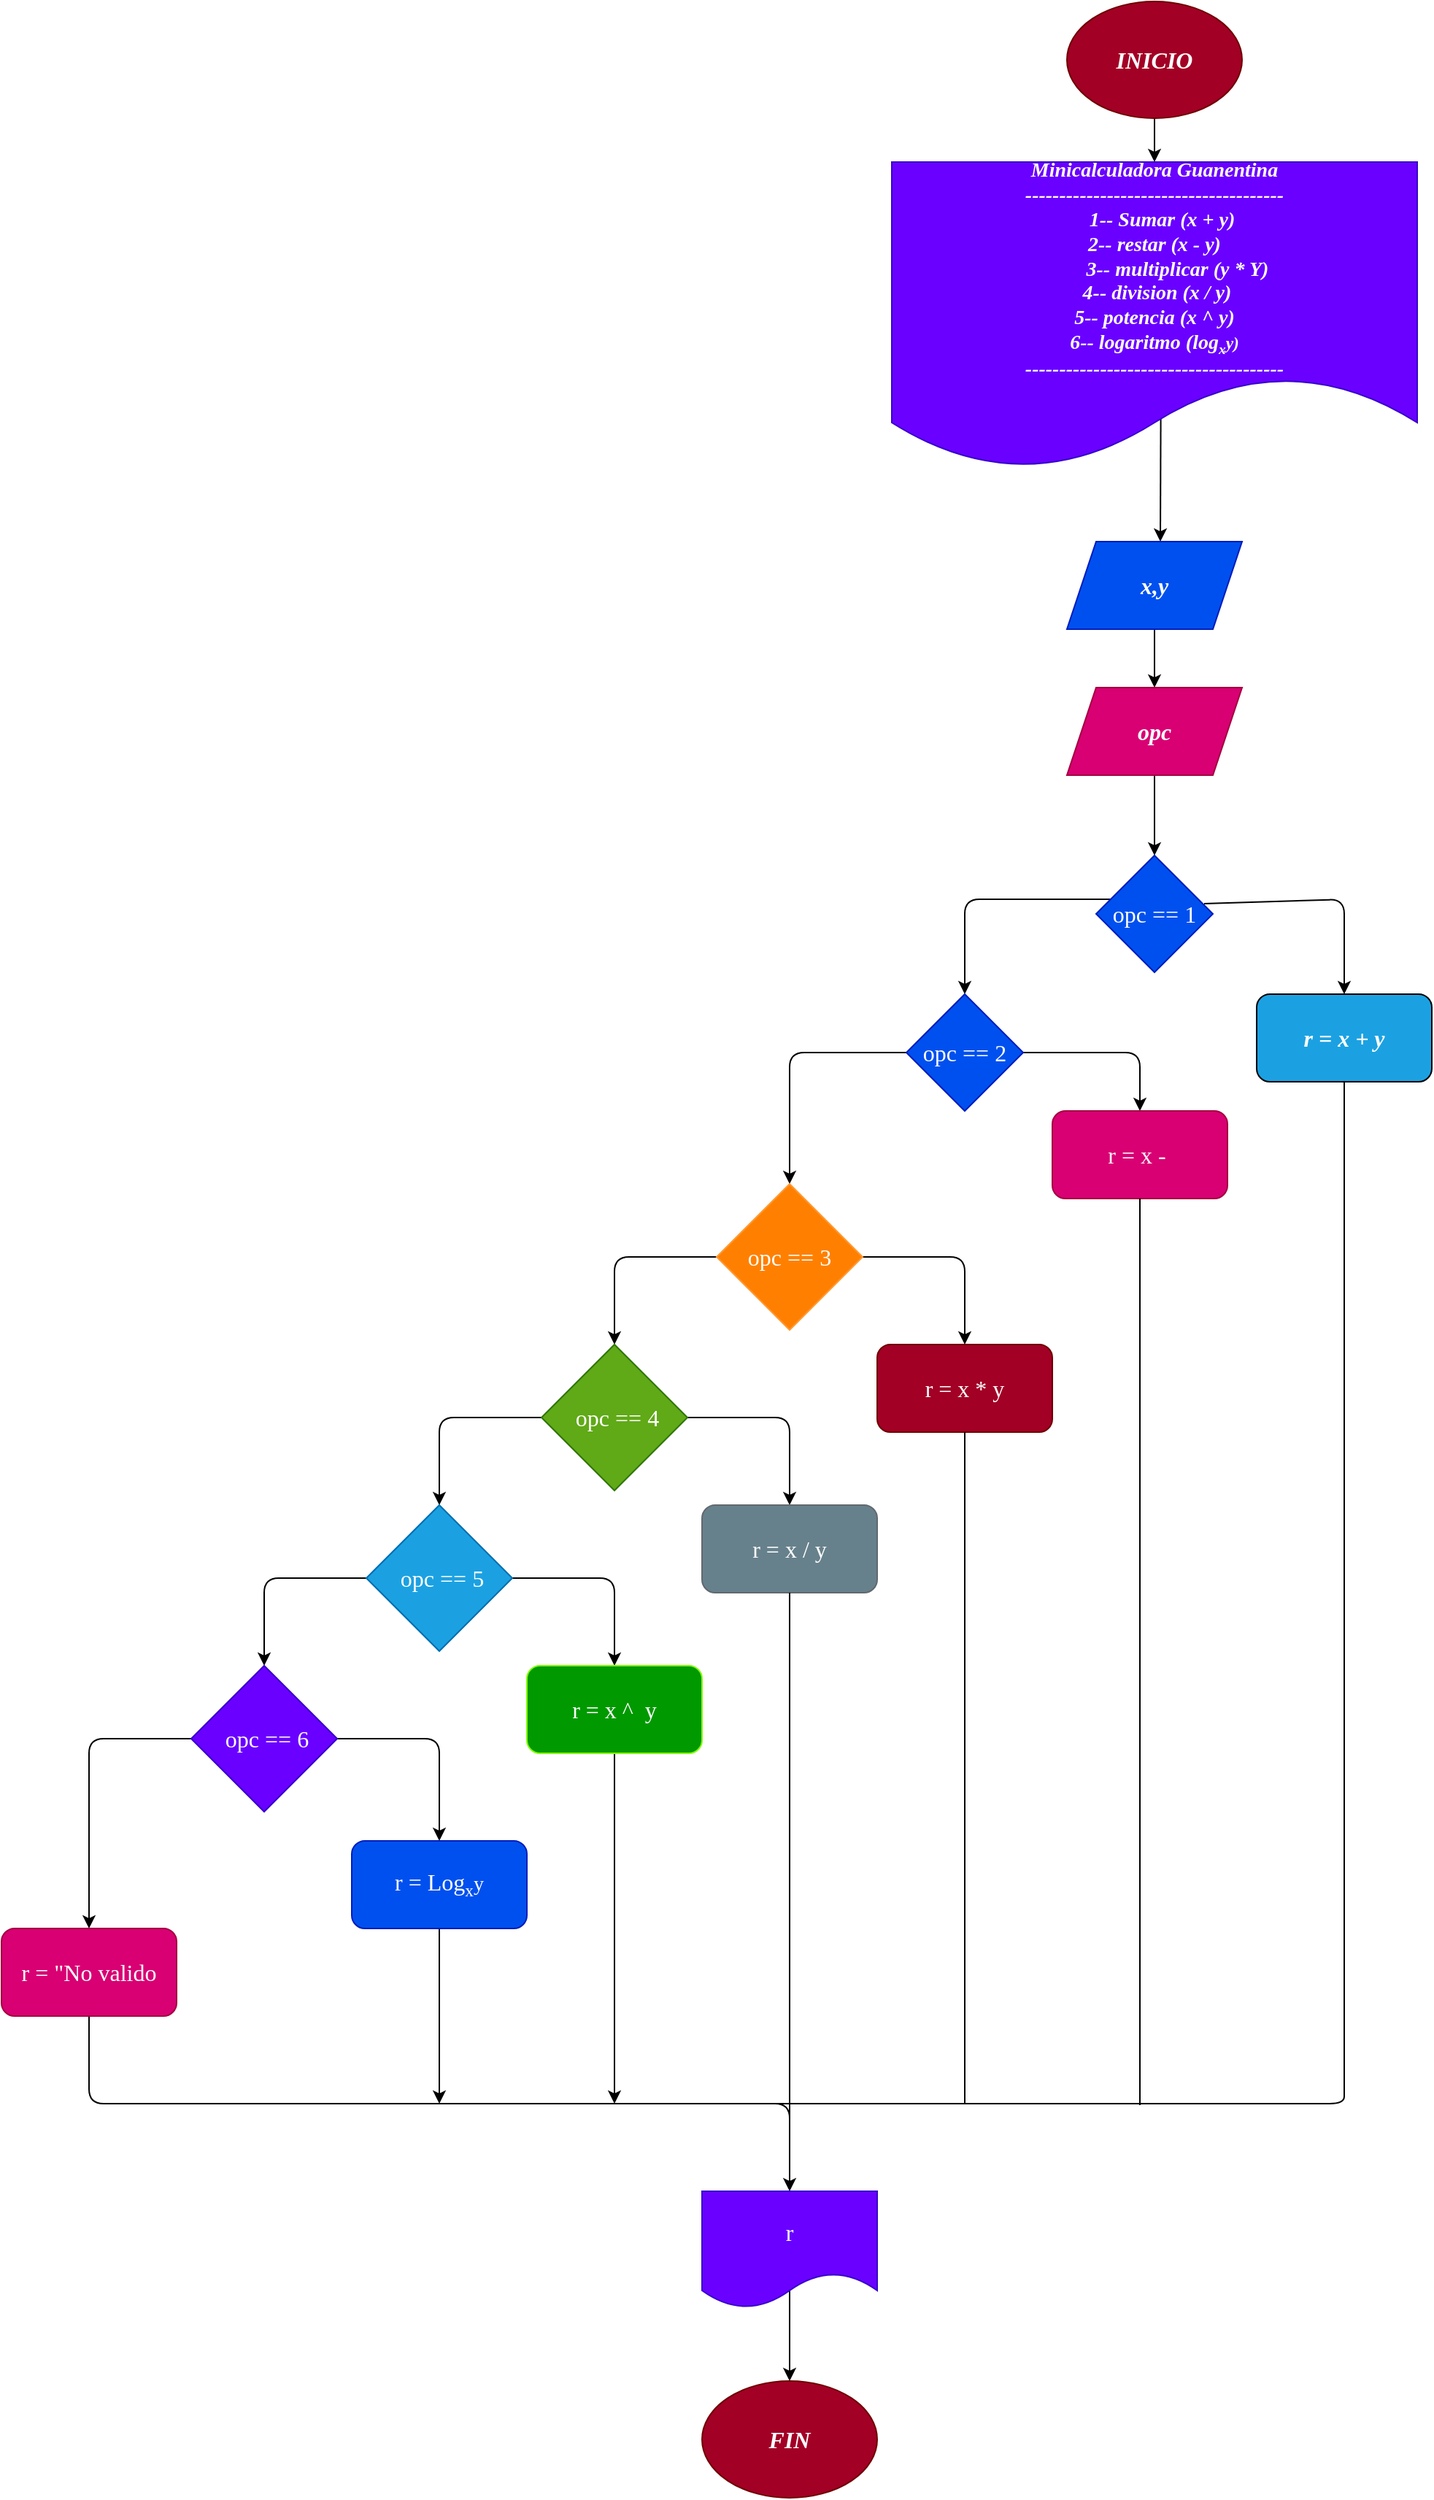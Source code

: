 <mxfile>
    <diagram id="SmnAl8LfTtsfcpHdKrGj" name="Página-1">
        <mxGraphModel dx="1489" dy="461" grid="1" gridSize="10" guides="1" tooltips="1" connect="1" arrows="1" fold="1" page="1" pageScale="1" pageWidth="827" pageHeight="1169" math="0" shadow="0">
            <root>
                <mxCell id="0"/>
                <mxCell id="1" parent="0"/>
                <mxCell id="6" value="" style="edgeStyle=none;html=1;" parent="1" source="2" target="3" edge="1">
                    <mxGeometry relative="1" as="geometry"/>
                </mxCell>
                <mxCell id="2" value="INICIO" style="ellipse;whiteSpace=wrap;html=1;fontFamily=Lucida Console;fontStyle=3;fontSize=16;fillColor=#a20025;fontColor=#ffffff;strokeColor=#6F0000;" parent="1" vertex="1">
                    <mxGeometry x="150" width="120" height="80" as="geometry"/>
                </mxCell>
                <mxCell id="12" value="" style="edgeStyle=none;html=1;fontFamily=Lucida Console;fontSize=14;fontColor=#F5F5F5;exitX=0.512;exitY=0.81;exitDx=0;exitDy=0;exitPerimeter=0;" parent="1" source="3" target="4" edge="1">
                    <mxGeometry relative="1" as="geometry">
                        <Array as="points">
                            <mxPoint x="214" y="370"/>
                        </Array>
                    </mxGeometry>
                </mxCell>
                <mxCell id="3" value="Minicalculadora Guanentina&lt;br&gt;--------------------------------------&lt;br&gt;&amp;nbsp; &amp;nbsp;1-- Sumar (x + y)&lt;br&gt;2-- restar (x - y)&lt;br&gt;&amp;nbsp; &amp;nbsp; &amp;nbsp; &amp;nbsp; &amp;nbsp;3-- multiplicar (y * Y)&lt;br&gt;&amp;nbsp;4-- division (x / y)&lt;br&gt;5-- potencia (x ^ y)&lt;br&gt;6-- logaritmo (log&lt;span style=&quot;font-size: 11.667px;&quot;&gt;&lt;sub&gt;x&lt;/sub&gt;y)&lt;br&gt;&lt;/span&gt;--------------------------------------" style="shape=document;whiteSpace=wrap;html=1;boundedLbl=1;fontFamily=Lucida Console;fontSize=14;fontStyle=3;fillColor=#6a00ff;fontColor=#ffffff;strokeColor=#3700CC;" parent="1" vertex="1">
                    <mxGeometry x="30" y="110" width="360" height="210" as="geometry"/>
                </mxCell>
                <mxCell id="8" value="" style="edgeStyle=none;html=1;" parent="1" source="4" target="5" edge="1">
                    <mxGeometry relative="1" as="geometry"/>
                </mxCell>
                <mxCell id="4" value="&lt;font style=&quot;font-size: 16px;&quot;&gt;x,y&lt;/font&gt;" style="shape=parallelogram;perimeter=parallelogramPerimeter;whiteSpace=wrap;html=1;fixedSize=1;fontSize=14;fontFamily=Lucida Console;fontStyle=3;fillColor=#0050ef;strokeColor=#001DBC;fontColor=#ffffff;" parent="1" vertex="1">
                    <mxGeometry x="150" y="370" width="120" height="60" as="geometry"/>
                </mxCell>
                <mxCell id="14" value="" style="edgeStyle=none;html=1;fontFamily=Lucida Console;fontSize=16;fontColor=#F5F5F5;" parent="1" source="5" edge="1">
                    <mxGeometry relative="1" as="geometry">
                        <mxPoint x="210" y="585" as="targetPoint"/>
                    </mxGeometry>
                </mxCell>
                <mxCell id="5" value="opc" style="shape=parallelogram;perimeter=parallelogramPerimeter;whiteSpace=wrap;html=1;fixedSize=1;fontSize=16;fontStyle=3;fontFamily=Lucida Console;fillColor=#d80073;fontColor=#ffffff;strokeColor=#A50040;" parent="1" vertex="1">
                    <mxGeometry x="150" y="470" width="120" height="60" as="geometry"/>
                </mxCell>
                <mxCell id="16" value="" style="edgeStyle=none;html=1;fontFamily=Lucida Console;fontSize=16;fontColor=#F5F5F5;exitX=0.925;exitY=0.413;exitDx=0;exitDy=0;exitPerimeter=0;" parent="1" source="71" edge="1">
                    <mxGeometry relative="1" as="geometry">
                        <mxPoint x="340" y="680" as="targetPoint"/>
                        <Array as="points">
                            <mxPoint x="340" y="615"/>
                        </Array>
                        <mxPoint x="260" y="615" as="sourcePoint"/>
                    </mxGeometry>
                </mxCell>
                <mxCell id="19" value="" style="edgeStyle=none;html=1;fontFamily=Lucida Console;fontSize=16;fontColor=#F5F5F5;exitX=0.75;exitY=0.375;exitDx=0;exitDy=0;exitPerimeter=0;" parent="1" source="71" edge="1">
                    <mxGeometry relative="1" as="geometry">
                        <mxPoint x="80" y="680" as="targetPoint"/>
                        <Array as="points">
                            <mxPoint x="80" y="615"/>
                        </Array>
                        <mxPoint x="160" y="615" as="sourcePoint"/>
                    </mxGeometry>
                </mxCell>
                <mxCell id="20" value="&lt;span style=&quot;&quot;&gt;r = x + y&lt;/span&gt;" style="rounded=1;html=1;labelBackgroundColor=none;fontFamily=Lucida Console;fontSize=16;fontColor=#ffffff;fontStyle=3;fillColor=#1ba1e2;strokeColor=default;whiteSpace=wrap;" parent="1" vertex="1">
                    <mxGeometry x="280" y="680" width="120" height="60" as="geometry"/>
                </mxCell>
                <mxCell id="23" value="" style="edgeStyle=none;html=1;fontFamily=Lucida Console;fontSize=16;fontColor=#F5F5F5;" parent="1" source="21" target="22" edge="1">
                    <mxGeometry relative="1" as="geometry">
                        <Array as="points">
                            <mxPoint x="-40" y="720"/>
                        </Array>
                    </mxGeometry>
                </mxCell>
                <mxCell id="25" value="" style="edgeStyle=none;html=1;fontFamily=Lucida Console;fontSize=16;fontColor=#F5F5F5;" parent="1" source="21" target="24" edge="1">
                    <mxGeometry relative="1" as="geometry">
                        <Array as="points">
                            <mxPoint x="200" y="720"/>
                        </Array>
                    </mxGeometry>
                </mxCell>
                <mxCell id="21" value="opc == 2" style="rhombus;whiteSpace=wrap;html=1;labelBackgroundColor=none;fontFamily=Lucida Console;fontSize=16;fontColor=#ffffff;fillColor=#0050ef;strokeColor=#001DBC;" parent="1" vertex="1">
                    <mxGeometry x="40" y="680" width="80" height="80" as="geometry"/>
                </mxCell>
                <mxCell id="27" value="" style="edgeStyle=none;html=1;fontFamily=Lucida Console;fontSize=16;fontColor=#F5F5F5;" parent="1" source="22" target="26" edge="1">
                    <mxGeometry relative="1" as="geometry">
                        <Array as="points">
                            <mxPoint x="80" y="860"/>
                        </Array>
                    </mxGeometry>
                </mxCell>
                <mxCell id="29" value="" style="edgeStyle=none;html=1;fontFamily=Lucida Console;fontSize=16;fontColor=#F5F5F5;" parent="1" source="22" target="28" edge="1">
                    <mxGeometry relative="1" as="geometry">
                        <Array as="points">
                            <mxPoint x="-160" y="860"/>
                        </Array>
                    </mxGeometry>
                </mxCell>
                <mxCell id="22" value="opc == 3" style="rhombus;whiteSpace=wrap;html=1;labelBackgroundColor=none;fontFamily=Lucida Console;fontSize=16;fontColor=#ffffff;fillColor=#FF8000;strokeColor=#FF9933;" parent="1" vertex="1">
                    <mxGeometry x="-90" y="810" width="100" height="100" as="geometry"/>
                </mxCell>
                <mxCell id="24" value="r = x -&amp;nbsp;" style="rounded=1;whiteSpace=wrap;html=1;fontSize=16;fontFamily=Lucida Console;fontColor=#ffffff;labelBackgroundColor=none;fillColor=#d80073;strokeColor=#A50040;" parent="1" vertex="1">
                    <mxGeometry x="140" y="760" width="120" height="60" as="geometry"/>
                </mxCell>
                <mxCell id="26" value="r = x * y" style="rounded=1;whiteSpace=wrap;html=1;fontSize=16;fontFamily=Lucida Console;fontColor=#ffffff;labelBackgroundColor=none;fillColor=#a20025;strokeColor=#6F0000;" parent="1" vertex="1">
                    <mxGeometry x="20" y="920" width="120" height="60" as="geometry"/>
                </mxCell>
                <mxCell id="33" value="" style="edgeStyle=none;html=1;fontFamily=Lucida Console;fontSize=16;fontColor=#F5F5F5;" parent="1" source="28" target="32" edge="1">
                    <mxGeometry relative="1" as="geometry">
                        <Array as="points">
                            <mxPoint x="-40" y="970"/>
                        </Array>
                    </mxGeometry>
                </mxCell>
                <mxCell id="35" value="" style="edgeStyle=none;html=1;fontFamily=Lucida Console;fontSize=16;fontColor=#F5F5F5;" parent="1" source="28" target="34" edge="1">
                    <mxGeometry relative="1" as="geometry">
                        <Array as="points">
                            <mxPoint x="-280" y="970"/>
                        </Array>
                    </mxGeometry>
                </mxCell>
                <mxCell id="28" value="&amp;nbsp;opc == 4" style="rhombus;whiteSpace=wrap;html=1;fontSize=16;fontFamily=Lucida Console;fontColor=#ffffff;labelBackgroundColor=none;fillColor=#60a917;strokeColor=#2D7600;" parent="1" vertex="1">
                    <mxGeometry x="-210" y="920" width="100" height="100" as="geometry"/>
                </mxCell>
                <mxCell id="32" value="r = x / y" style="rounded=1;whiteSpace=wrap;html=1;fontSize=16;fontFamily=Lucida Console;fontColor=#ffffff;labelBackgroundColor=none;fillColor=#67818C;strokeColor=#61686E;" parent="1" vertex="1">
                    <mxGeometry x="-100" y="1030" width="120" height="60" as="geometry"/>
                </mxCell>
                <mxCell id="37" value="" style="edgeStyle=none;html=1;fontFamily=Lucida Console;fontSize=16;fontColor=#F5F5F5;" parent="1" source="34" target="36" edge="1">
                    <mxGeometry relative="1" as="geometry">
                        <Array as="points">
                            <mxPoint x="-160" y="1080"/>
                        </Array>
                    </mxGeometry>
                </mxCell>
                <mxCell id="40" value="" style="edgeStyle=none;html=1;fontFamily=Lucida Console;fontSize=16;fontColor=#F5F5F5;" parent="1" source="34" target="39" edge="1">
                    <mxGeometry relative="1" as="geometry">
                        <Array as="points">
                            <mxPoint x="-400" y="1080"/>
                        </Array>
                    </mxGeometry>
                </mxCell>
                <mxCell id="34" value="&amp;nbsp;opc == 5" style="rhombus;whiteSpace=wrap;html=1;fontSize=16;fontFamily=Lucida Console;fontColor=#ffffff;labelBackgroundColor=none;fillColor=#1ba1e2;strokeColor=#006EAF;" parent="1" vertex="1">
                    <mxGeometry x="-330" y="1030" width="100" height="100" as="geometry"/>
                </mxCell>
                <mxCell id="61" value="" style="edgeStyle=none;html=1;fontFamily=Lucida Console;fontSize=14;fontColor=#F5F5F5;" parent="1" source="36" edge="1">
                    <mxGeometry relative="1" as="geometry">
                        <mxPoint x="-160" y="1440" as="targetPoint"/>
                        <Array as="points">
                            <mxPoint x="-160" y="1420"/>
                        </Array>
                    </mxGeometry>
                </mxCell>
                <mxCell id="36" value="r = x&amp;nbsp;^&amp;nbsp; y" style="rounded=1;whiteSpace=wrap;html=1;fontSize=16;fontFamily=Lucida Console;fontColor=#ffffff;labelBackgroundColor=none;fillColor=#009900;strokeColor=#80FF00;" parent="1" vertex="1">
                    <mxGeometry x="-220" y="1140" width="120" height="60" as="geometry"/>
                </mxCell>
                <mxCell id="42" value="" style="edgeStyle=none;html=1;fontFamily=Lucida Console;fontSize=16;fontColor=#F5F5F5;" parent="1" source="39" target="41" edge="1">
                    <mxGeometry relative="1" as="geometry">
                        <Array as="points">
                            <mxPoint x="-280" y="1190"/>
                        </Array>
                    </mxGeometry>
                </mxCell>
                <mxCell id="44" value="" style="edgeStyle=none;html=1;fontFamily=Lucida Console;fontSize=14;fontColor=#F5F5F5;" parent="1" source="39" target="43" edge="1">
                    <mxGeometry relative="1" as="geometry">
                        <Array as="points">
                            <mxPoint x="-520" y="1190"/>
                        </Array>
                    </mxGeometry>
                </mxCell>
                <mxCell id="39" value="&amp;nbsp;opc == 6" style="rhombus;whiteSpace=wrap;html=1;fontSize=16;fontFamily=Lucida Console;fontColor=#ffffff;labelBackgroundColor=none;fillColor=#6a00ff;strokeColor=#3700CC;" parent="1" vertex="1">
                    <mxGeometry x="-450" y="1140" width="100" height="100" as="geometry"/>
                </mxCell>
                <mxCell id="57" style="html=1;fontFamily=Lucida Console;fontSize=14;fontColor=#F5F5F5;" parent="1" source="41" edge="1">
                    <mxGeometry relative="1" as="geometry">
                        <mxPoint x="-280" y="1440" as="targetPoint"/>
                    </mxGeometry>
                </mxCell>
                <mxCell id="46" value="" style="edgeStyle=none;html=1;fontFamily=Lucida Console;fontSize=14;fontColor=#F5F5F5;" parent="1" source="43" edge="1">
                    <mxGeometry relative="1" as="geometry">
                        <mxPoint x="-40" y="1500" as="targetPoint"/>
                        <Array as="points">
                            <mxPoint x="-520" y="1440"/>
                            <mxPoint x="-40" y="1440"/>
                        </Array>
                    </mxGeometry>
                </mxCell>
                <mxCell id="43" value="r = &quot;No valido" style="rounded=1;whiteSpace=wrap;html=1;fontSize=16;fontFamily=Lucida Console;fontColor=#ffffff;labelBackgroundColor=none;fillColor=#d80073;strokeColor=#A50040;" parent="1" vertex="1">
                    <mxGeometry x="-580" y="1320" width="120" height="60" as="geometry"/>
                </mxCell>
                <mxCell id="41" value="r = Log&lt;span style=&quot;font-size: 14px;&quot;&gt;&lt;sub&gt;x&lt;/sub&gt;y&lt;/span&gt;" style="rounded=1;whiteSpace=wrap;html=1;fontSize=16;fontFamily=Lucida Console;fontColor=#ffffff;labelBackgroundColor=none;fillColor=#0050ef;strokeColor=#001DBC;" parent="1" vertex="1">
                    <mxGeometry x="-340" y="1260" width="120" height="60" as="geometry"/>
                </mxCell>
                <mxCell id="63" value="" style="endArrow=none;html=1;fontFamily=Lucida Console;fontSize=14;fontColor=#F5F5F5;entryX=0.5;entryY=1;entryDx=0;entryDy=0;" parent="1" target="20" edge="1">
                    <mxGeometry width="50" height="50" relative="1" as="geometry">
                        <mxPoint x="-66" y="1440" as="sourcePoint"/>
                        <mxPoint x="350" y="830" as="targetPoint"/>
                        <Array as="points">
                            <mxPoint x="340" y="1440"/>
                            <mxPoint x="340" y="1430"/>
                            <mxPoint x="340" y="830"/>
                        </Array>
                    </mxGeometry>
                </mxCell>
                <mxCell id="65" value="" style="endArrow=none;html=1;fontFamily=Lucida Console;fontSize=14;fontColor=#F5F5F5;entryX=0.5;entryY=1;entryDx=0;entryDy=0;" parent="1" target="24" edge="1">
                    <mxGeometry width="50" height="50" relative="1" as="geometry">
                        <mxPoint x="200" y="1441" as="sourcePoint"/>
                        <mxPoint x="200" y="890" as="targetPoint"/>
                        <Array as="points">
                            <mxPoint x="200" y="920"/>
                        </Array>
                    </mxGeometry>
                </mxCell>
                <mxCell id="66" value="" style="endArrow=none;html=1;fontFamily=Lucida Console;fontSize=14;fontColor=#F5F5F5;entryX=0.5;entryY=1;entryDx=0;entryDy=0;" parent="1" target="32" edge="1">
                    <mxGeometry width="50" height="50" relative="1" as="geometry">
                        <mxPoint x="-40" y="1450" as="sourcePoint"/>
                        <mxPoint x="10" y="1220" as="targetPoint"/>
                    </mxGeometry>
                </mxCell>
                <mxCell id="67" value="" style="endArrow=none;html=1;fontFamily=Lucida Console;fontSize=14;fontColor=#F5F5F5;entryX=0.5;entryY=1;entryDx=0;entryDy=0;" parent="1" target="26" edge="1">
                    <mxGeometry width="50" height="50" relative="1" as="geometry">
                        <mxPoint x="80" y="1440" as="sourcePoint"/>
                        <mxPoint x="10" y="990" as="targetPoint"/>
                        <Array as="points">
                            <mxPoint x="80" y="1080"/>
                        </Array>
                    </mxGeometry>
                </mxCell>
                <mxCell id="70" value="" style="edgeStyle=none;html=1;fontFamily=Lucida Console;fontSize=16;fontColor=#F5F5F5;" parent="1" target="69" edge="1">
                    <mxGeometry relative="1" as="geometry">
                        <mxPoint x="-40" y="1560" as="sourcePoint"/>
                    </mxGeometry>
                </mxCell>
                <mxCell id="68" value="&lt;font style=&quot;font-size: 16px;&quot;&gt;r&lt;/font&gt;" style="shape=document;whiteSpace=wrap;html=1;boundedLbl=1;labelBackgroundColor=none;fontFamily=Lucida Console;fontSize=14;fontColor=#ffffff;fillColor=#6a00ff;strokeColor=#3700CC;" parent="1" vertex="1">
                    <mxGeometry x="-100" y="1500" width="120" height="80" as="geometry"/>
                </mxCell>
                <mxCell id="69" value="&lt;b&gt;&lt;i&gt;FIN&lt;/i&gt;&lt;/b&gt;" style="ellipse;whiteSpace=wrap;html=1;labelBackgroundColor=none;fontFamily=Lucida Console;fontSize=16;fontColor=#ffffff;fillColor=#a20025;strokeColor=#6F0000;" parent="1" vertex="1">
                    <mxGeometry x="-100" y="1630" width="120" height="80" as="geometry"/>
                </mxCell>
                <mxCell id="71" value="opc == 1" style="rhombus;whiteSpace=wrap;html=1;labelBackgroundColor=none;fontFamily=Lucida Console;fontSize=16;fontColor=#ffffff;fillColor=#0050ef;strokeColor=#001DBC;" vertex="1" parent="1">
                    <mxGeometry x="170" y="585" width="80" height="80" as="geometry"/>
                </mxCell>
            </root>
        </mxGraphModel>
    </diagram>
</mxfile>